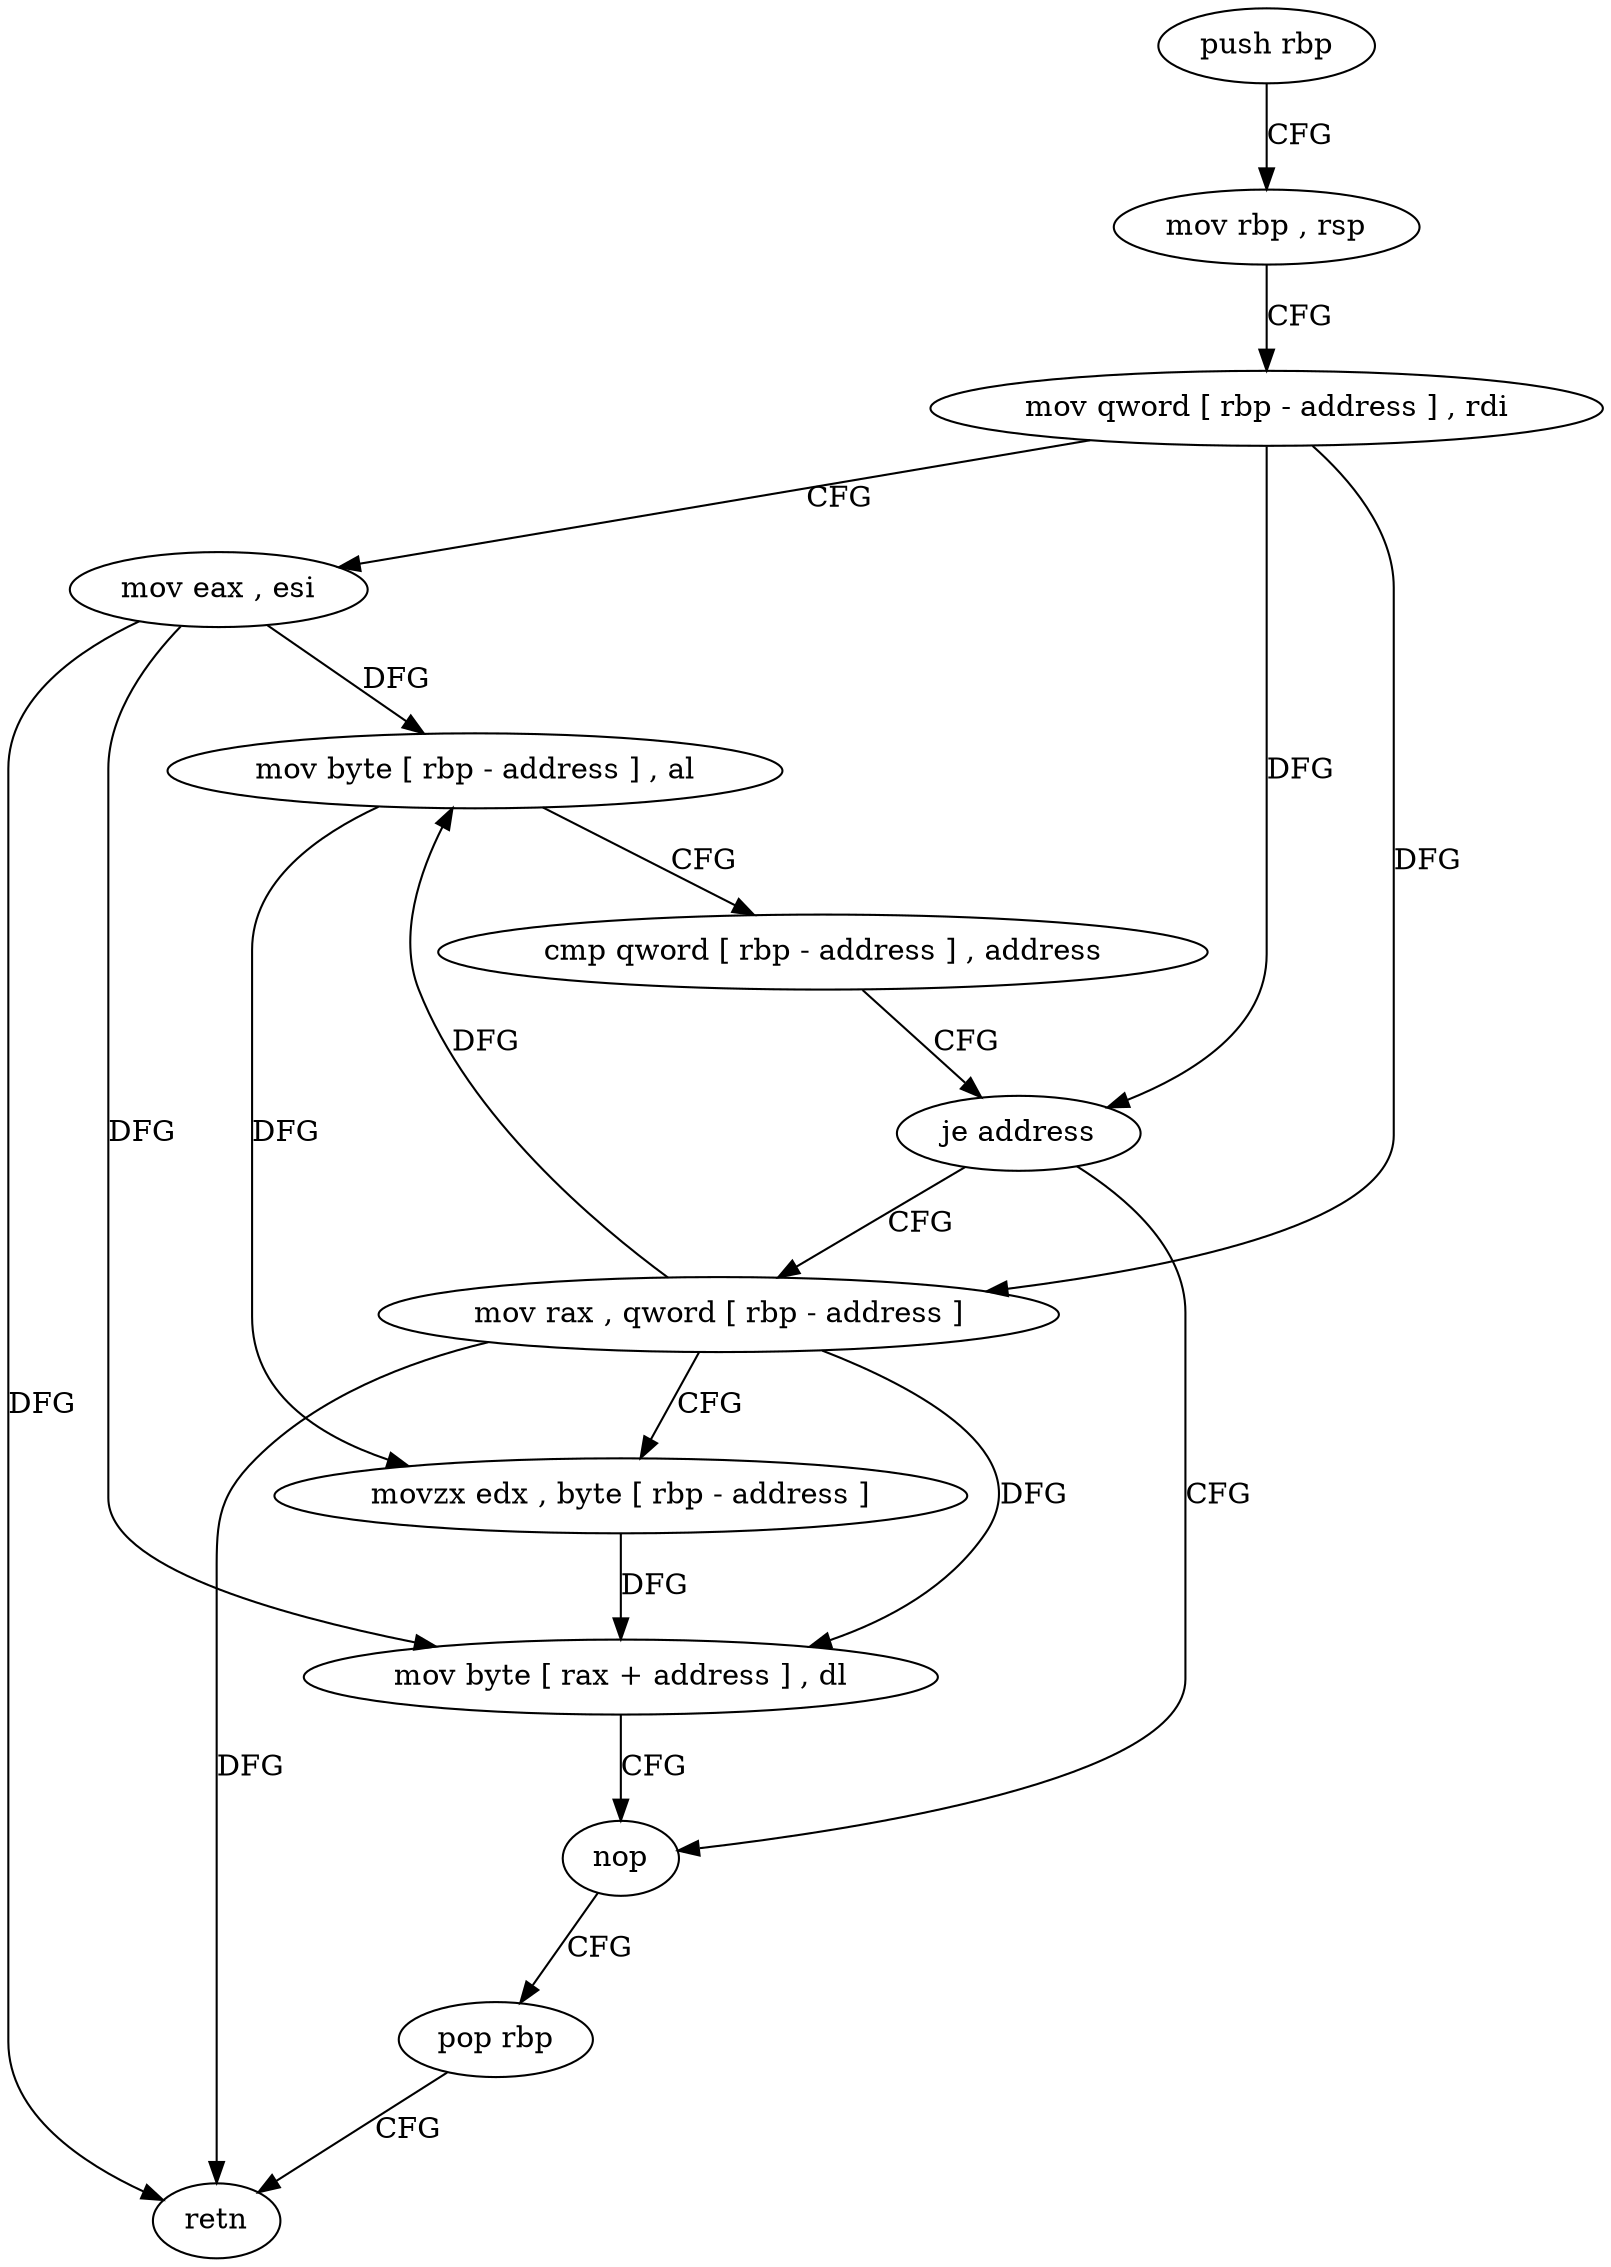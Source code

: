 digraph "func" {
"4356769" [label = "push rbp" ]
"4356770" [label = "mov rbp , rsp" ]
"4356773" [label = "mov qword [ rbp - address ] , rdi" ]
"4356777" [label = "mov eax , esi" ]
"4356779" [label = "mov byte [ rbp - address ] , al" ]
"4356782" [label = "cmp qword [ rbp - address ] , address" ]
"4356787" [label = "je address" ]
"4356800" [label = "nop" ]
"4356789" [label = "mov rax , qword [ rbp - address ]" ]
"4356801" [label = "pop rbp" ]
"4356802" [label = "retn" ]
"4356793" [label = "movzx edx , byte [ rbp - address ]" ]
"4356797" [label = "mov byte [ rax + address ] , dl" ]
"4356769" -> "4356770" [ label = "CFG" ]
"4356770" -> "4356773" [ label = "CFG" ]
"4356773" -> "4356777" [ label = "CFG" ]
"4356773" -> "4356787" [ label = "DFG" ]
"4356773" -> "4356789" [ label = "DFG" ]
"4356777" -> "4356779" [ label = "DFG" ]
"4356777" -> "4356802" [ label = "DFG" ]
"4356777" -> "4356797" [ label = "DFG" ]
"4356779" -> "4356782" [ label = "CFG" ]
"4356779" -> "4356793" [ label = "DFG" ]
"4356782" -> "4356787" [ label = "CFG" ]
"4356787" -> "4356800" [ label = "CFG" ]
"4356787" -> "4356789" [ label = "CFG" ]
"4356800" -> "4356801" [ label = "CFG" ]
"4356789" -> "4356793" [ label = "CFG" ]
"4356789" -> "4356779" [ label = "DFG" ]
"4356789" -> "4356802" [ label = "DFG" ]
"4356789" -> "4356797" [ label = "DFG" ]
"4356801" -> "4356802" [ label = "CFG" ]
"4356793" -> "4356797" [ label = "DFG" ]
"4356797" -> "4356800" [ label = "CFG" ]
}
